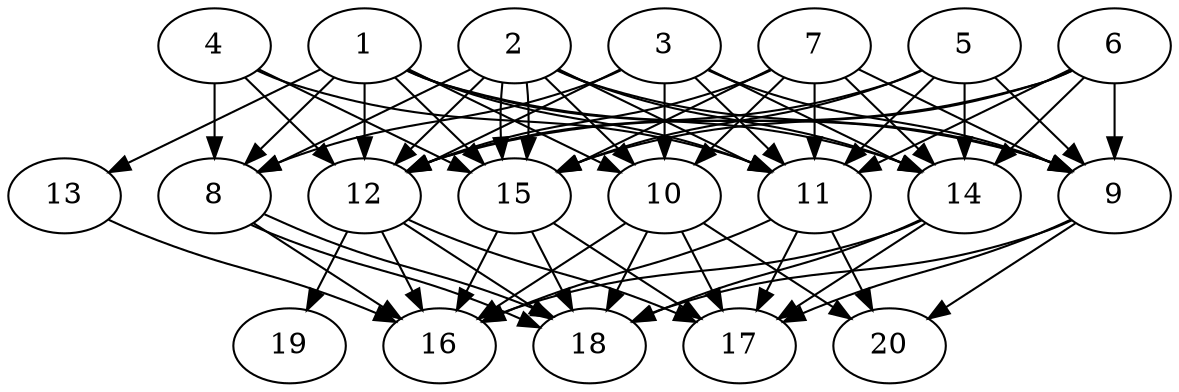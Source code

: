 // DAG automatically generated by daggen at Thu Oct  3 13:58:43 2019
// ./daggen --dot -n 20 --ccr 0.3 --fat 0.7 --regular 0.9 --density 0.9 --mindata 5242880 --maxdata 52428800 
digraph G {
  1 [size="90316800", alpha="0.18", expect_size="27095040"] 
  1 -> 8 [size ="27095040"]
  1 -> 9 [size ="27095040"]
  1 -> 10 [size ="27095040"]
  1 -> 11 [size ="27095040"]
  1 -> 12 [size ="27095040"]
  1 -> 13 [size ="27095040"]
  1 -> 14 [size ="27095040"]
  1 -> 15 [size ="27095040"]
  2 [size="141998080", alpha="0.10", expect_size="42599424"] 
  2 -> 8 [size ="42599424"]
  2 -> 9 [size ="42599424"]
  2 -> 10 [size ="42599424"]
  2 -> 11 [size ="42599424"]
  2 -> 12 [size ="42599424"]
  2 -> 14 [size ="42599424"]
  2 -> 15 [size ="42599424"]
  2 -> 15 [size ="42599424"]
  3 [size="45929813", alpha="0.11", expect_size="13778944"] 
  3 -> 8 [size ="13778944"]
  3 -> 9 [size ="13778944"]
  3 -> 10 [size ="13778944"]
  3 -> 11 [size ="13778944"]
  3 -> 12 [size ="13778944"]
  3 -> 14 [size ="13778944"]
  4 [size="42079573", alpha="0.12", expect_size="12623872"] 
  4 -> 8 [size ="12623872"]
  4 -> 11 [size ="12623872"]
  4 -> 12 [size ="12623872"]
  4 -> 15 [size ="12623872"]
  5 [size="90624000", alpha="0.04", expect_size="27187200"] 
  5 -> 9 [size ="27187200"]
  5 -> 11 [size ="27187200"]
  5 -> 12 [size ="27187200"]
  5 -> 14 [size ="27187200"]
  5 -> 15 [size ="27187200"]
  6 [size="95842987", alpha="0.13", expect_size="28752896"] 
  6 -> 9 [size ="28752896"]
  6 -> 11 [size ="28752896"]
  6 -> 12 [size ="28752896"]
  6 -> 14 [size ="28752896"]
  6 -> 15 [size ="28752896"]
  7 [size="141916160", alpha="0.10", expect_size="42574848"] 
  7 -> 9 [size ="42574848"]
  7 -> 10 [size ="42574848"]
  7 -> 11 [size ="42574848"]
  7 -> 12 [size ="42574848"]
  7 -> 14 [size ="42574848"]
  7 -> 15 [size ="42574848"]
  8 [size="36345173", alpha="0.05", expect_size="10903552"] 
  8 -> 16 [size ="10903552"]
  8 -> 18 [size ="10903552"]
  8 -> 18 [size ="10903552"]
  9 [size="111865173", alpha="0.15", expect_size="33559552"] 
  9 -> 17 [size ="33559552"]
  9 -> 18 [size ="33559552"]
  9 -> 20 [size ="33559552"]
  10 [size="121658027", alpha="0.11", expect_size="36497408"] 
  10 -> 16 [size ="36497408"]
  10 -> 17 [size ="36497408"]
  10 -> 18 [size ="36497408"]
  10 -> 20 [size ="36497408"]
  11 [size="115053227", alpha="0.08", expect_size="34515968"] 
  11 -> 16 [size ="34515968"]
  11 -> 17 [size ="34515968"]
  11 -> 20 [size ="34515968"]
  12 [size="99034453", alpha="0.01", expect_size="29710336"] 
  12 -> 16 [size ="29710336"]
  12 -> 17 [size ="29710336"]
  12 -> 18 [size ="29710336"]
  12 -> 19 [size ="29710336"]
  13 [size="174175573", alpha="0.10", expect_size="52252672"] 
  13 -> 16 [size ="52252672"]
  14 [size="106799787", alpha="0.17", expect_size="32039936"] 
  14 -> 16 [size ="32039936"]
  14 -> 17 [size ="32039936"]
  14 -> 18 [size ="32039936"]
  15 [size="46161920", alpha="0.04", expect_size="13848576"] 
  15 -> 16 [size ="13848576"]
  15 -> 17 [size ="13848576"]
  15 -> 18 [size ="13848576"]
  16 [size="76185600", alpha="0.16", expect_size="22855680"] 
  17 [size="22804480", alpha="0.16", expect_size="6841344"] 
  18 [size="102099627", alpha="0.05", expect_size="30629888"] 
  19 [size="137680213", alpha="0.20", expect_size="41304064"] 
  20 [size="97832960", alpha="0.04", expect_size="29349888"] 
}

